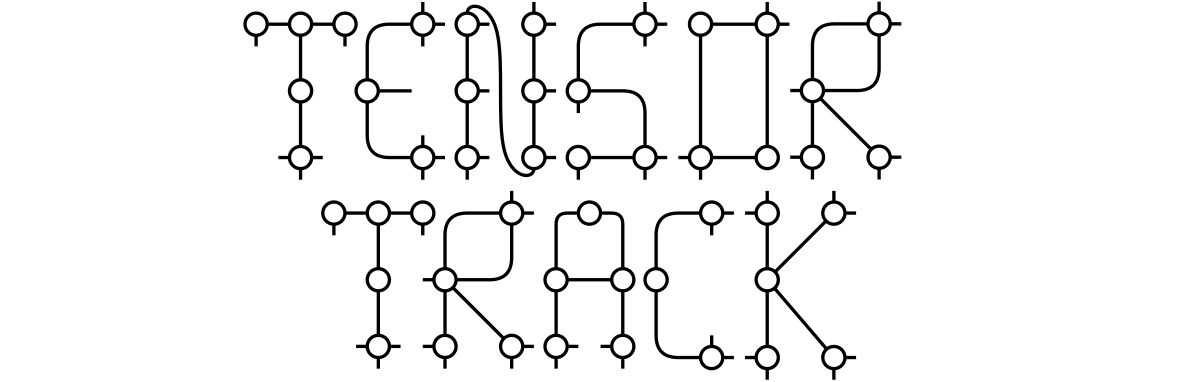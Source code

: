 <?xml version="1.0"?>
<!DOCTYPE ipe SYSTEM "ipe.dtd">
<ipe version="70218" creator="Ipe 7.2.24">
<info created="D:20220418125817" modified="D:20220418150318"/>
<ipestyle name="basic">
<symbol name="arrow/arc(spx)">
<path stroke="sym-stroke" fill="sym-stroke" pen="sym-pen">
0 0 m
-1 0.333 l
-1 -0.333 l
h
</path>
</symbol>
<symbol name="arrow/farc(spx)">
<path stroke="sym-stroke" fill="white" pen="sym-pen">
0 0 m
-1 0.333 l
-1 -0.333 l
h
</path>
</symbol>
<symbol name="arrow/ptarc(spx)">
<path stroke="sym-stroke" fill="sym-stroke" pen="sym-pen">
0 0 m
-1 0.333 l
-0.8 0 l
-1 -0.333 l
h
</path>
</symbol>
<symbol name="arrow/fptarc(spx)">
<path stroke="sym-stroke" fill="white" pen="sym-pen">
0 0 m
-1 0.333 l
-0.8 0 l
-1 -0.333 l
h
</path>
</symbol>
<symbol name="mark/circle(sx)" transformations="translations">
<path fill="sym-stroke">
0.6 0 0 0.6 0 0 e
0.4 0 0 0.4 0 0 e
</path>
</symbol>
<symbol name="mark/disk(sx)" transformations="translations">
<path fill="sym-stroke">
0.6 0 0 0.6 0 0 e
</path>
</symbol>
<symbol name="mark/fdisk(sfx)" transformations="translations">
<group>
<path fill="sym-fill">
0.5 0 0 0.5 0 0 e
</path>
<path fill="sym-stroke" fillrule="eofill">
0.6 0 0 0.6 0 0 e
0.4 0 0 0.4 0 0 e
</path>
</group>
</symbol>
<symbol name="mark/box(sx)" transformations="translations">
<path fill="sym-stroke" fillrule="eofill">
-0.6 -0.6 m
0.6 -0.6 l
0.6 0.6 l
-0.6 0.6 l
h
-0.4 -0.4 m
0.4 -0.4 l
0.4 0.4 l
-0.4 0.4 l
h
</path>
</symbol>
<symbol name="mark/square(sx)" transformations="translations">
<path fill="sym-stroke">
-0.6 -0.6 m
0.6 -0.6 l
0.6 0.6 l
-0.6 0.6 l
h
</path>
</symbol>
<symbol name="mark/fsquare(sfx)" transformations="translations">
<group>
<path fill="sym-fill">
-0.5 -0.5 m
0.5 -0.5 l
0.5 0.5 l
-0.5 0.5 l
h
</path>
<path fill="sym-stroke" fillrule="eofill">
-0.6 -0.6 m
0.6 -0.6 l
0.6 0.6 l
-0.6 0.6 l
h
-0.4 -0.4 m
0.4 -0.4 l
0.4 0.4 l
-0.4 0.4 l
h
</path>
</group>
</symbol>
<symbol name="mark/cross(sx)" transformations="translations">
<group>
<path fill="sym-stroke">
-0.43 -0.57 m
0.57 0.43 l
0.43 0.57 l
-0.57 -0.43 l
h
</path>
<path fill="sym-stroke">
-0.43 0.57 m
0.57 -0.43 l
0.43 -0.57 l
-0.57 0.43 l
h
</path>
</group>
</symbol>
<symbol name="arrow/fnormal(spx)">
<path stroke="sym-stroke" fill="white" pen="sym-pen">
0 0 m
-1 0.333 l
-1 -0.333 l
h
</path>
</symbol>
<symbol name="arrow/pointed(spx)">
<path stroke="sym-stroke" fill="sym-stroke" pen="sym-pen">
0 0 m
-1 0.333 l
-0.8 0 l
-1 -0.333 l
h
</path>
</symbol>
<symbol name="arrow/fpointed(spx)">
<path stroke="sym-stroke" fill="white" pen="sym-pen">
0 0 m
-1 0.333 l
-0.8 0 l
-1 -0.333 l
h
</path>
</symbol>
<symbol name="arrow/linear(spx)">
<path stroke="sym-stroke" pen="sym-pen">
-1 0.333 m
0 0 l
-1 -0.333 l
</path>
</symbol>
<symbol name="arrow/fdouble(spx)">
<path stroke="sym-stroke" fill="white" pen="sym-pen">
0 0 m
-1 0.333 l
-1 -0.333 l
h
-1 0 m
-2 0.333 l
-2 -0.333 l
h
</path>
</symbol>
<symbol name="arrow/double(spx)">
<path stroke="sym-stroke" fill="sym-stroke" pen="sym-pen">
0 0 m
-1 0.333 l
-1 -0.333 l
h
-1 0 m
-2 0.333 l
-2 -0.333 l
h
</path>
</symbol>
<symbol name="arrow/mid-normal(spx)">
<path stroke="sym-stroke" fill="sym-stroke" pen="sym-pen">
0.5 0 m
-0.5 0.333 l
-0.5 -0.333 l
h
</path>
</symbol>
<symbol name="arrow/mid-fnormal(spx)">
<path stroke="sym-stroke" fill="white" pen="sym-pen">
0.5 0 m
-0.5 0.333 l
-0.5 -0.333 l
h
</path>
</symbol>
<symbol name="arrow/mid-pointed(spx)">
<path stroke="sym-stroke" fill="sym-stroke" pen="sym-pen">
0.5 0 m
-0.5 0.333 l
-0.3 0 l
-0.5 -0.333 l
h
</path>
</symbol>
<symbol name="arrow/mid-fpointed(spx)">
<path stroke="sym-stroke" fill="white" pen="sym-pen">
0.5 0 m
-0.5 0.333 l
-0.3 0 l
-0.5 -0.333 l
h
</path>
</symbol>
<symbol name="arrow/mid-double(spx)">
<path stroke="sym-stroke" fill="sym-stroke" pen="sym-pen">
1 0 m
0 0.333 l
0 -0.333 l
h
0 0 m
-1 0.333 l
-1 -0.333 l
h
</path>
</symbol>
<symbol name="arrow/mid-fdouble(spx)">
<path stroke="sym-stroke" fill="white" pen="sym-pen">
1 0 m
0 0.333 l
0 -0.333 l
h
0 0 m
-1 0.333 l
-1 -0.333 l
h
</path>
</symbol>
<anglesize name="22.5 deg" value="22.5"/>
<anglesize name="30 deg" value="30"/>
<anglesize name="45 deg" value="45"/>
<anglesize name="60 deg" value="60"/>
<anglesize name="90 deg" value="90"/>
<arrowsize name="large" value="10"/>
<arrowsize name="small" value="5"/>
<arrowsize name="tiny" value="3"/>
<color name="blue" value="0 0 1"/>
<color name="brown" value="0.647 0.165 0.165"/>
<color name="darkblue" value="0 0 0.545"/>
<color name="darkcyan" value="0 0.545 0.545"/>
<color name="darkgray" value="0.663"/>
<color name="darkgreen" value="0 0.392 0"/>
<color name="darkmagenta" value="0.545 0 0.545"/>
<color name="darkorange" value="1 0.549 0"/>
<color name="darkred" value="0.545 0 0"/>
<color name="gold" value="1 0.843 0"/>
<color name="gray" value="0.745"/>
<color name="green" value="0 1 0"/>
<color name="lightblue" value="0.678 0.847 0.902"/>
<color name="lightcyan" value="0.878 1 1"/>
<color name="lightgray" value="0.827"/>
<color name="lightgreen" value="0.565 0.933 0.565"/>
<color name="lightyellow" value="1 1 0.878"/>
<color name="navy" value="0 0 0.502"/>
<color name="orange" value="1 0.647 0"/>
<color name="pink" value="1 0.753 0.796"/>
<color name="purple" value="0.627 0.125 0.941"/>
<color name="red" value="1 0 0"/>
<color name="seagreen" value="0.18 0.545 0.341"/>
<color name="turquoise" value="0.251 0.878 0.816"/>
<color name="violet" value="0.933 0.51 0.933"/>
<color name="yellow" value="1 1 0"/>
<dashstyle name="dash dot dotted" value="[4 2 1 2 1 2] 0"/>
<dashstyle name="dash dotted" value="[4 2 1 2] 0"/>
<dashstyle name="dashed" value="[4] 0"/>
<dashstyle name="dotted" value="[1 3] 0"/>
<gridsize name="10 pts (~3.5 mm)" value="10"/>
<gridsize name="14 pts (~5 mm)" value="14"/>
<gridsize name="16 pts (~6 mm)" value="16"/>
<gridsize name="20 pts (~7 mm)" value="20"/>
<gridsize name="28 pts (~10 mm)" value="28"/>
<gridsize name="32 pts (~12 mm)" value="32"/>
<gridsize name="4 pts" value="4"/>
<gridsize name="56 pts (~20 mm)" value="56"/>
<gridsize name="8 pts (~3 mm)" value="8"/>
<opacity name="10%" value="0.1"/>
<opacity name="30%" value="0.3"/>
<opacity name="50%" value="0.5"/>
<opacity name="75%" value="0.75"/>
<pen name="fat" value="1.2"/>
<pen name="heavier" value="0.8"/>
<pen name="ultrafat" value="2"/>
<symbolsize name="large" value="5"/>
<symbolsize name="small" value="2"/>
<symbolsize name="tiny" value="1.1"/>
<textsize name="Huge" value="\Huge"/>
<textsize name="LARGE" value="\LARGE"/>
<textsize name="Large" value="\Large"/>
<textsize name="footnote" value="\footnotesize"/>
<textsize name="huge" value="\huge"/>
<textsize name="large" value="\large"/>
<textsize name="small" value="\small"/>
<textsize name="tiny" value="\tiny"/>
<textstyle name="center" begin="\begin{center}" end="\end{center}"/>
<textstyle name="item" begin="\begin{itemize}\item{}" end="\end{itemize}"/>
<textstyle name="itemize" begin="\begin{itemize}" end="\end{itemize}"/>
<tiling name="falling" angle="-60" step="4" width="1"/>
<tiling name="rising" angle="30" step="4" width="1"/>
</ipestyle>
<page marked="no">
<layer name="alpha"/>
<layer name="beta"/>
<layer name="gamma"/>
<view layers="beta" active="beta"/>
<view layers="alpha beta gamma" active="beta"/>
<path layer="alpha" stroke="black">
64 768 m
64 720 l
112 720 l
112 640 l
144 640 l
144 720 l
192 720 l
192 768 l
64 768 l
</path>
<path stroke="black">
208 768 m
208 704 l
240 704 l
</path>
<path stroke="black">
208 736 m
224 736 l
</path>
<path stroke="black">
208 768 m
240 768 l
</path>
<path stroke="black">
272 768 m
272 704 l
</path>
<path stroke="black">
272 768 m
304 704 l
</path>
<path stroke="black">
304 704 m
304 768 l
</path>
<path stroke="black">
368 768 m
336 768 l
336 736 l
368 736 l
368 704 l
336 704 l
</path>
<path stroke="black">
400 768 m
400 704 l
</path>
<path stroke="black">
400 704 m
432 704 l
432 768 l
400 768 l
</path>
<path stroke="black">
464 768 m
464 736 l
496 736 l
496 768 l
464 768 l
</path>
<path stroke="black">
464 736 m
464 704 l
464 736 l
496 704 l
</path>
<path stroke="black">
240 704 m
272 704 l
272 672 l
240 672 l
240 704 l
</path>
<path stroke="black">
240 672 m
240 640 l
240 672 l
</path>
<path stroke="black">
240 672 m
272 640 l
</path>
<path stroke="black">
304 704 m
304 640 l
</path>
<path stroke="black">
336 640 m
336 672 l
336 704 l
304 704 l
304 672 l
336 672 l
</path>
<path stroke="black">
400 704 m
368 704 l
368 640 l
400 640 l
</path>
<path stroke="black">
432 704 m
432 640 l
432 672 l
464 640 l
432 672 l
464 704 l
464 704 l
</path>
<path layer="gamma" matrix="1 0 0 1 136 128" stroke="black">
96 640 m
88 624 l
96 608 l
h
</path>
<path matrix="1 0 0 1 136 128" stroke="black">
96 608 m
88 592 l
96 576 l
h
</path>
<path matrix="1 0 0 1 136 128" stroke="black">
84 624 m
88 624 l
</path>
<path matrix="1 0 0 1 136 128" stroke="black">
84 592 m
88 592 l
</path>
<path matrix="1 0 0 1 140 128" stroke="black">
76 624 m
68 624
68 632 c
</path>
<path matrix="1 0 0 1 140 128" stroke="black">
76 592 m
68 592
68 584 c
</path>
<path matrix="1 0 0 1 140 128" stroke="black">
68 632 m
68 640 l
</path>
<path matrix="1 0 0 1 140 128" stroke="black">
68 584 m
68 576 l
</path>
<path matrix="1 0 0 1 136 128" stroke="black">
96 636 m
104 636 l
</path>
<path matrix="1 0 0 1 136 128" stroke="black">
96 612 m
104 612 l
</path>
<path matrix="1 0 0 1 136 128" stroke="black">
96 604 m
104 604 l
</path>
<path matrix="1 0 0 1 136 128" stroke="black">
96 580 m
104 580 l
</path>
<path matrix="1 0 0 1 136 128" stroke="black">
80 632 m
84 632 l
84 584 l
80 584 l
80 584 l
h
</path>
<path layer="beta" matrix="1 0 0 1 -111.722 0.113217" stroke="black" pen="fat">
4 0 0 4 468 736 e
4 0 0 4 492 760 e
4 0 0 4 492 712 e
468 740 m
468 752
468 752 c
468 752 m
468 760
476 760 c
476 760 m
488 760 l
488 760 m
488 760 l
492 708 m
492 704 l
496 712 m
500 712 l
492 756 m
492 752 l
496 760 m
500 760 l
492 764 m
492 768 l
468 732 m
468 728 l
464 736 m
460 736 l
4 0 0 4 468 712 e
468 708 m
468 704 l
464 712 m
460 712 l
472 736 m
484 736 l
484 736 m
492 736
492 744 c
492 744 m
492 752 l
468 728 m
468 716 l
470.828 733.172 m
489.172 714.828 l
</path>
<path matrix="1 0 0 1 -44 0" stroke="black" pen="fat">
4 0 0 4 276 760 e
4 0 0 4 276 712 e
4 0 0 4 276 736 e
4 0 0 4 300 712 e
4 0 0 4 300 736 e
4 0 0 4 300 760 e
276 756 m
276 740 l
276 732 m
276 716 l
276 708 m
276 704 l
280 712 m
284 712 l
280 736 m
284 736 l
280 760 m
284 760 l
304 760 m
308 760 l
304 736 m
308 736 l
304 712 m
308 712 l
276 764 m
276 768
292 768
284 704
300 704
300 708 c
300 716 m
300 732 l
300 740 m
300 756 l
300 764 m
300 768 l
</path>
<path matrix="1 0 0 1 -244 -68" stroke="black" pen="fat">
4 0 0 4 468 736 e
4 0 0 4 492 760 e
4 0 0 4 492 712 e
468 740 m
468 752
468 752 c
468 752 m
468 760
476 760 c
476 760 m
488 760 l
488 760 m
488 760 l
492 708 m
492 704 l
496 712 m
500 712 l
492 756 m
492 752 l
496 760 m
500 760 l
492 764 m
492 768 l
468 732 m
468 728 l
464 736 m
460 736 l
4 0 0 4 468 712 e
468 708 m
468 704 l
464 712 m
460 712 l
472 736 m
484 736 l
484 736 m
492 736
492 744 c
492 744 m
492 752 l
468 728 m
468 716 l
470.828 733.172 m
489.172 714.828 l
</path>
<path matrix="1 0 0 1 -44 -4" stroke="black" pen="fat">
4 0 0 4 320 696 e
4 0 0 4 308 672 e
4 0 0 4 332 672 e
308 692 m
308 676 l
312 672 m
328 672 l
332 692 m
332 676 l
308 668 m
308 652 l
332 652 m
332 668 l
308 692 m
308 696
312 696 c
328 696 m
332 696
332 692 c
312 696 m
316 696 l
328 696 m
324 696 l
4 0 0 4 308 648 e
4 0 0 4 332 648 e
328 648 m
324 648 l
312 648 m
316 648 l
308 644 m
308 640 l
332 644 m
332 640 l
</path>
<path matrix="1 0 0 1 8 -4" stroke="black" pen="fat">
4 0 0 4 332 672 e
4 0 0 4 332 696 e
4 0 0 4 356 696 e
4 0 0 4 332 644 e
4 0 0 4 356 644 e
353.397 647.037 m
334.603 668.963 l
334.603 668.963 l
334.828 674.828 m
353.172 693.172 l
332 692 m
332 676 l
332 668 m
332 648 l
324 644 m
328 644 l
332 640 m
332 636 l
356 640 m
356 636 l
360 644 m
364 644 l
360 696 m
364 696 l
356 700 m
356 704 l
332 700 m
332 704 l
328 696 m
324 696 l
</path>
<path stroke="black" pen="fat">
4 0 0 4 196 736 e
4 0 0 4 216 760 e
4 0 0 4 216 712 e
196 740 m
196 752
196 752 c
196 752 m
196 760
204 760 c
196 732 m
196 720 l
196 720 m
196 712
204 712 c
216 764 m
216 768 l
220 760 m
224 760 l
216 756 m
216 752 l
216 716 m
216 720 l
220 712 m
224 712 l
216 708 m
216 704 l
200 736 m
212 736 l
212 760 m
204 760 l
212 712 m
204 712 l
</path>
<path matrix="1 0 0 1 8 0" stroke="black" pen="fat">
4 0 0 4 180 760 e
4 0 0 4 148 760 e
4 0 0 4 164 760 e
4 0 0 4 164 736 e
4 0 0 4 164 712 e
164 756 m
164 740 l
156 760 m
160 760 l
168 760 m
172 760 l
180 756 m
180 752 l
148 756 m
148 752 l
164 732 m
164 716 l
164 708 m
164 704 l
168 712 m
172 712 l
160 712 m
156 712 l
176 760 m
172 760 l
156 760 m
152 760 l
</path>
<path matrix="1 0 0 1 36 -68" stroke="black" pen="fat">
4 0 0 4 180 760 e
4 0 0 4 148 760 e
4 0 0 4 164 760 e
4 0 0 4 164 736 e
4 0 0 4 164 712 e
164 756 m
164 740 l
156 760 m
160 760 l
168 760 m
172 760 l
180 756 m
180 752 l
148 756 m
148 752 l
164 732 m
164 716 l
164 708 m
164 704 l
168 712 m
172 712 l
160 712 m
156 712 l
176 760 m
172 760 l
156 760 m
152 760 l
</path>
<path matrix="1 0 0 1 -4 0" stroke="black" pen="fat">
4 0 0 4 276 736 e
4 0 0 4 300 760 e
4 0 0 4 300 712 e
276 740 m
276 752
276 752 c
276 752 m
276 760
284 760 c
284 760 m
296 760 l
296 760 m
296 760 l
280 736 m
292 736
292 736 c
292 736 m
300 736
300 728 c
300 728 m
300 716
300 716 c
296 712 m
292 712 l
300 708 m
300 704 l
304 712 m
308 712 l
300 756 m
300 752 l
304 760 m
308 760 l
300 764 m
300 768 l
276 732 m
276 728 l
4 0 0 4 276 712 e
280 712 m
292 712 l
276 708 m
276 704 l
</path>
<path matrix="1 0 0 1 12 -4" stroke="black" pen="fat">
4 0 0 4 308 696 e
4 0 0 4 288 672 e
4 0 0 4 308 644 e
296 644 m
288 644
288 652 c
288 652 m
288 668
288 668 c
288 676 m
288 688
288 688 c
288 688 m
288 696
296 696 c
308 692 m
308 688 l
308 648 m
308 652 l
312 644 m
316 644 l
312 696 m
316 696 l
304 696 m
296 696 l
304 644 m
296 644 l
</path>
<path stroke="black" pen="fat">
4 0 0 4 316 760 e
4 0 0 4 340 760 e
4 0 0 4 340 712 e
4 0 0 4 316 712 e
316 756 m
316 716 l
320 712 m
336 712 l
340 716 m
340 756 l
336 760 m
320 760 l
340 764 m
340 768 l
344 760 m
348 760 l
312 712 m
308 712 l
316 708 m
316 704 l
</path>
</page>
</ipe>

